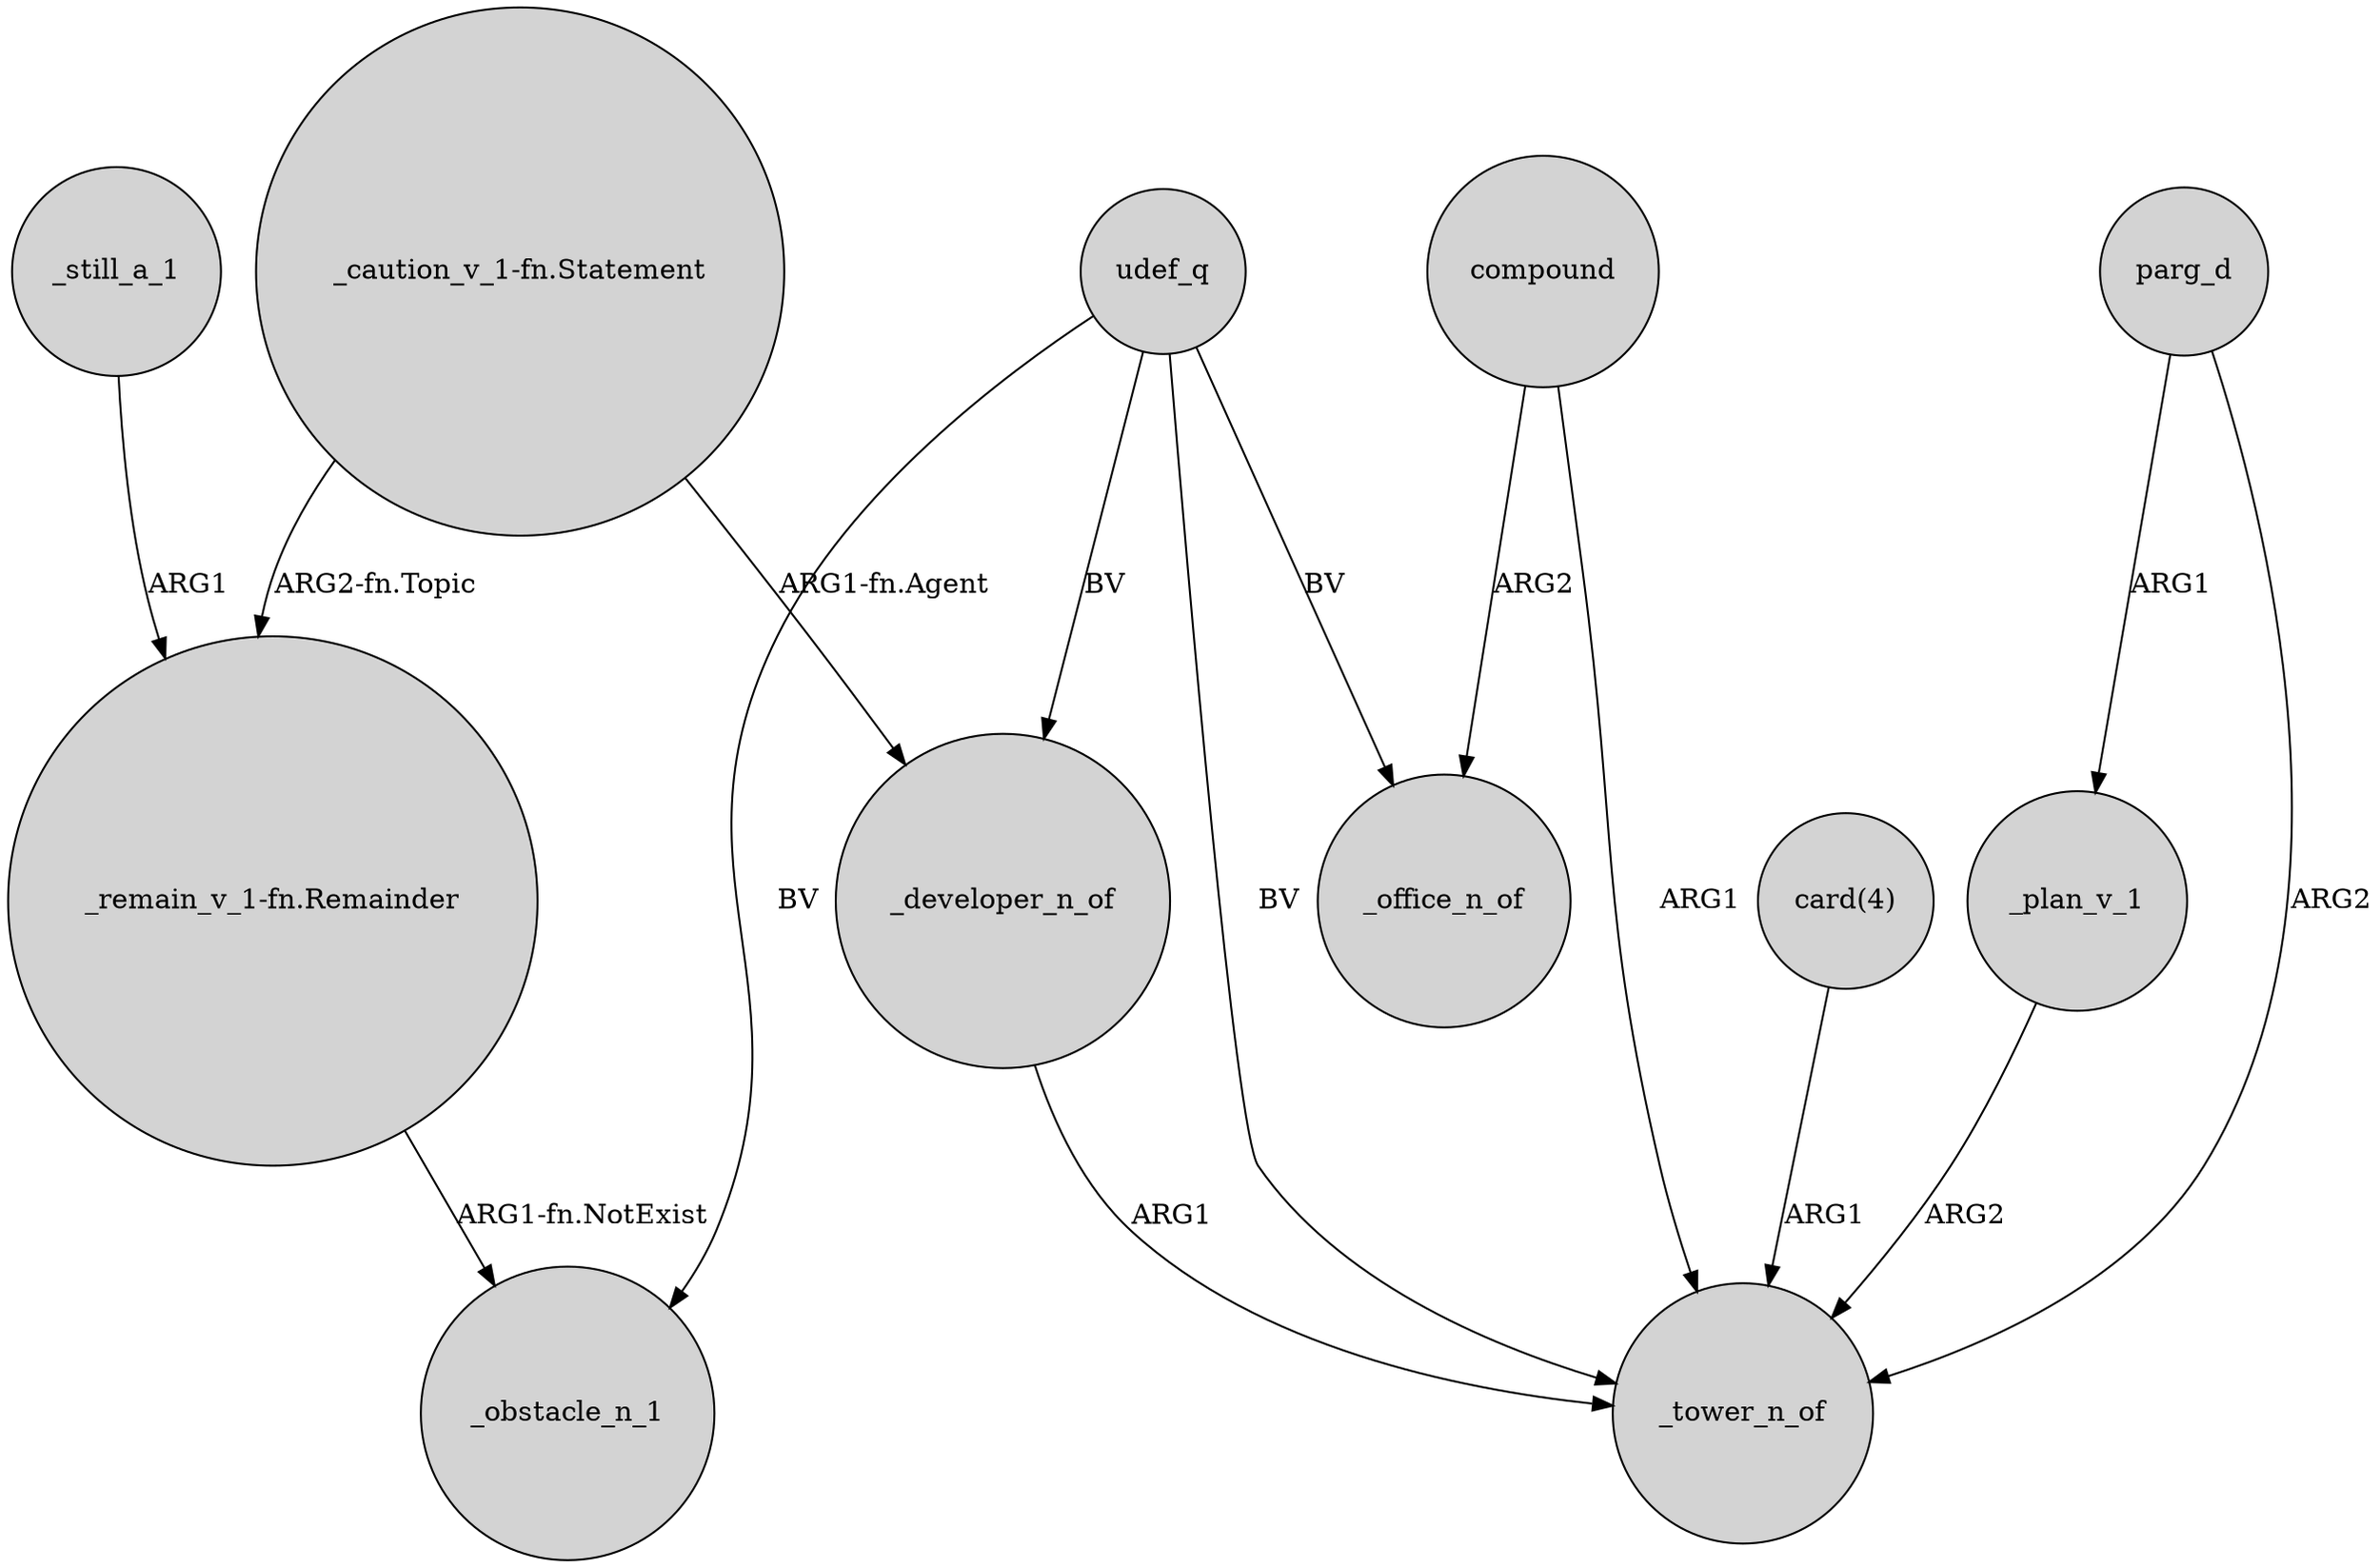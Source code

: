 digraph {
	node [shape=circle style=filled]
	_developer_n_of -> _tower_n_of [label=ARG1]
	udef_q -> _office_n_of [label=BV]
	_still_a_1 -> "_remain_v_1-fn.Remainder" [label=ARG1]
	udef_q -> _tower_n_of [label=BV]
	"_caution_v_1-fn.Statement" -> "_remain_v_1-fn.Remainder" [label="ARG2-fn.Topic"]
	_plan_v_1 -> _tower_n_of [label=ARG2]
	udef_q -> _developer_n_of [label=BV]
	"_caution_v_1-fn.Statement" -> _developer_n_of [label="ARG1-fn.Agent"]
	udef_q -> _obstacle_n_1 [label=BV]
	"card(4)" -> _tower_n_of [label=ARG1]
	compound -> _tower_n_of [label=ARG1]
	compound -> _office_n_of [label=ARG2]
	"_remain_v_1-fn.Remainder" -> _obstacle_n_1 [label="ARG1-fn.NotExist"]
	parg_d -> _plan_v_1 [label=ARG1]
	parg_d -> _tower_n_of [label=ARG2]
}
